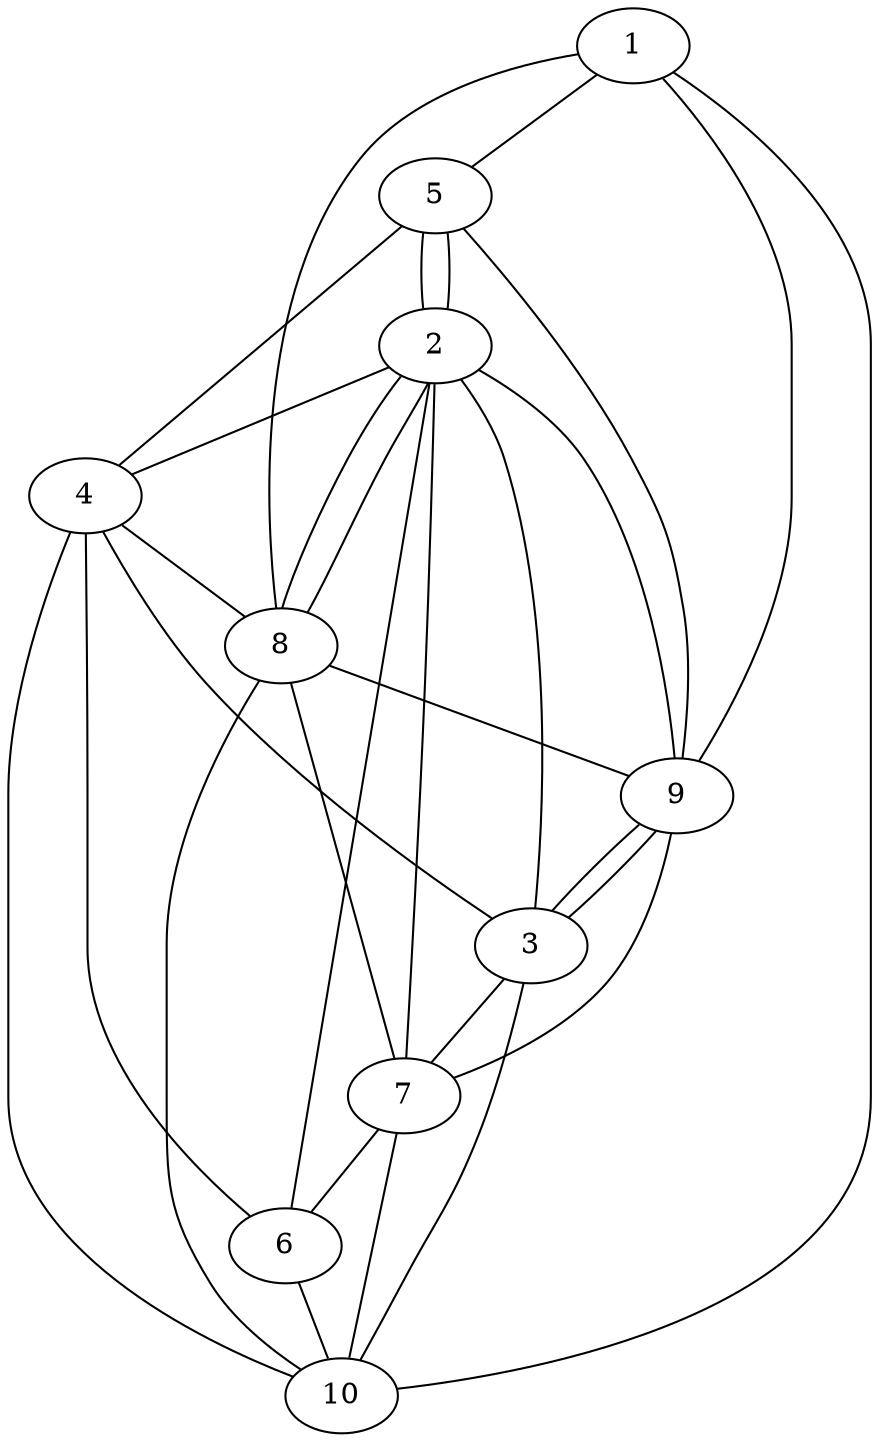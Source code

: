 graph G {
    1 -- 5;
    7 -- 6;
    8 -- 2;
    9 -- 3;
    3 -- 4;
    4 -- 5;
    5 -- 2;
    2 -- 6;
    6 -- 10;
    8 -- 9;
    3 -- 7;
    7 -- 9;
    1 -- 8;
    4 -- 10;
    4 -- 8;
    3 -- 9;
    3 -- 10;
    2 -- 3;
    2 -- 4;
    7 -- 8;
    7 -- 10;
    4 -- 6;
    2 -- 7;
    8 -- 10;
    1 -- 10;
    2 -- 8;
    2 -- 5;
    5 -- 9;
    1 -- 9;
    2 -- 9;
}
